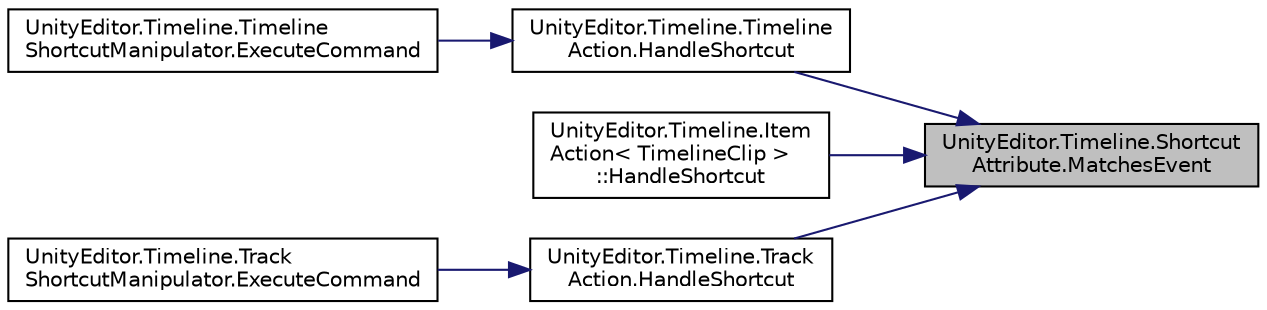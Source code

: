 digraph "UnityEditor.Timeline.ShortcutAttribute.MatchesEvent"
{
 // LATEX_PDF_SIZE
  edge [fontname="Helvetica",fontsize="10",labelfontname="Helvetica",labelfontsize="10"];
  node [fontname="Helvetica",fontsize="10",shape=record];
  rankdir="RL";
  Node1 [label="UnityEditor.Timeline.Shortcut\lAttribute.MatchesEvent",height=0.2,width=0.4,color="black", fillcolor="grey75", style="filled", fontcolor="black",tooltip=" "];
  Node1 -> Node2 [dir="back",color="midnightblue",fontsize="10",style="solid",fontname="Helvetica"];
  Node2 [label="UnityEditor.Timeline.Timeline\lAction.HandleShortcut",height=0.2,width=0.4,color="black", fillcolor="white", style="filled",URL="$class_unity_editor_1_1_timeline_1_1_timeline_action.html#a8b0d1311b3c56f6c8232659bb2ded4ab",tooltip=" "];
  Node2 -> Node3 [dir="back",color="midnightblue",fontsize="10",style="solid",fontname="Helvetica"];
  Node3 [label="UnityEditor.Timeline.Timeline\lShortcutManipulator.ExecuteCommand",height=0.2,width=0.4,color="black", fillcolor="white", style="filled",URL="$class_unity_editor_1_1_timeline_1_1_timeline_shortcut_manipulator.html#acb444591cf652e50a0a43953a463fb2d",tooltip=" "];
  Node1 -> Node4 [dir="back",color="midnightblue",fontsize="10",style="solid",fontname="Helvetica"];
  Node4 [label="UnityEditor.Timeline.Item\lAction\< TimelineClip \>\l::HandleShortcut",height=0.2,width=0.4,color="black", fillcolor="white", style="filled",URL="$class_unity_editor_1_1_timeline_1_1_item_action.html#aab9b449c05f93c479a730380a3c10abf",tooltip=" "];
  Node1 -> Node5 [dir="back",color="midnightblue",fontsize="10",style="solid",fontname="Helvetica"];
  Node5 [label="UnityEditor.Timeline.Track\lAction.HandleShortcut",height=0.2,width=0.4,color="black", fillcolor="white", style="filled",URL="$class_unity_editor_1_1_timeline_1_1_track_action.html#a95af73057a5aec7baa1c83c337346dd7",tooltip=" "];
  Node5 -> Node6 [dir="back",color="midnightblue",fontsize="10",style="solid",fontname="Helvetica"];
  Node6 [label="UnityEditor.Timeline.Track\lShortcutManipulator.ExecuteCommand",height=0.2,width=0.4,color="black", fillcolor="white", style="filled",URL="$class_unity_editor_1_1_timeline_1_1_track_shortcut_manipulator.html#ae7603696d6d41e04b49a42efb5435483",tooltip=" "];
}
